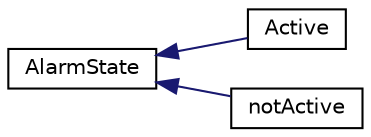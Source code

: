digraph "Graphical Class Hierarchy"
{
 // LATEX_PDF_SIZE
  edge [fontname="Helvetica",fontsize="10",labelfontname="Helvetica",labelfontsize="10"];
  node [fontname="Helvetica",fontsize="10",shape=record];
  rankdir="LR";
  Node0 [label="AlarmState",height=0.2,width=0.4,color="black", fillcolor="white", style="filled",URL="$classAlarmState.html",tooltip=" "];
  Node0 -> Node1 [dir="back",color="midnightblue",fontsize="10",style="solid",fontname="Helvetica"];
  Node1 [label="Active",height=0.2,width=0.4,color="black", fillcolor="white", style="filled",URL="$classActive.html",tooltip=" "];
  Node0 -> Node2 [dir="back",color="midnightblue",fontsize="10",style="solid",fontname="Helvetica"];
  Node2 [label="notActive",height=0.2,width=0.4,color="black", fillcolor="white", style="filled",URL="$classnotActive.html",tooltip=" "];
}
